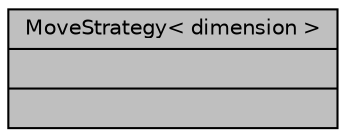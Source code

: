 digraph "MoveStrategy&lt; dimension &gt;"
{
 // LATEX_PDF_SIZE
  edge [fontname="Helvetica",fontsize="10",labelfontname="Helvetica",labelfontsize="10"];
  node [fontname="Helvetica",fontsize="10",shape=record];
  Node1 [label="{MoveStrategy\< dimension \>\n||}",height=0.2,width=0.4,color="black", fillcolor="grey75", style="filled", fontcolor="black",tooltip=" "];
}
